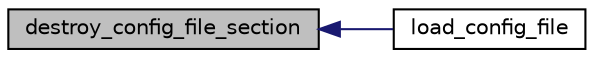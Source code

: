 digraph G
{
  edge [fontname="Helvetica",fontsize="10",labelfontname="Helvetica",labelfontsize="10"];
  node [fontname="Helvetica",fontsize="10",shape=record];
  rankdir=LR;
  Node1 [label="destroy_config_file_section",height=0.2,width=0.4,color="black", fillcolor="grey75", style="filled" fontcolor="black"];
  Node1 -> Node2 [dir=back,color="midnightblue",fontsize="10",style="solid",fontname="Helvetica"];
  Node2 [label="load_config_file",height=0.2,width=0.4,color="black", fillcolor="white", style="filled",URL="$n__config__file_8c.html#a0206fadb78039ac602fc0696b27b85a6",tooltip="load a config file"];
}
